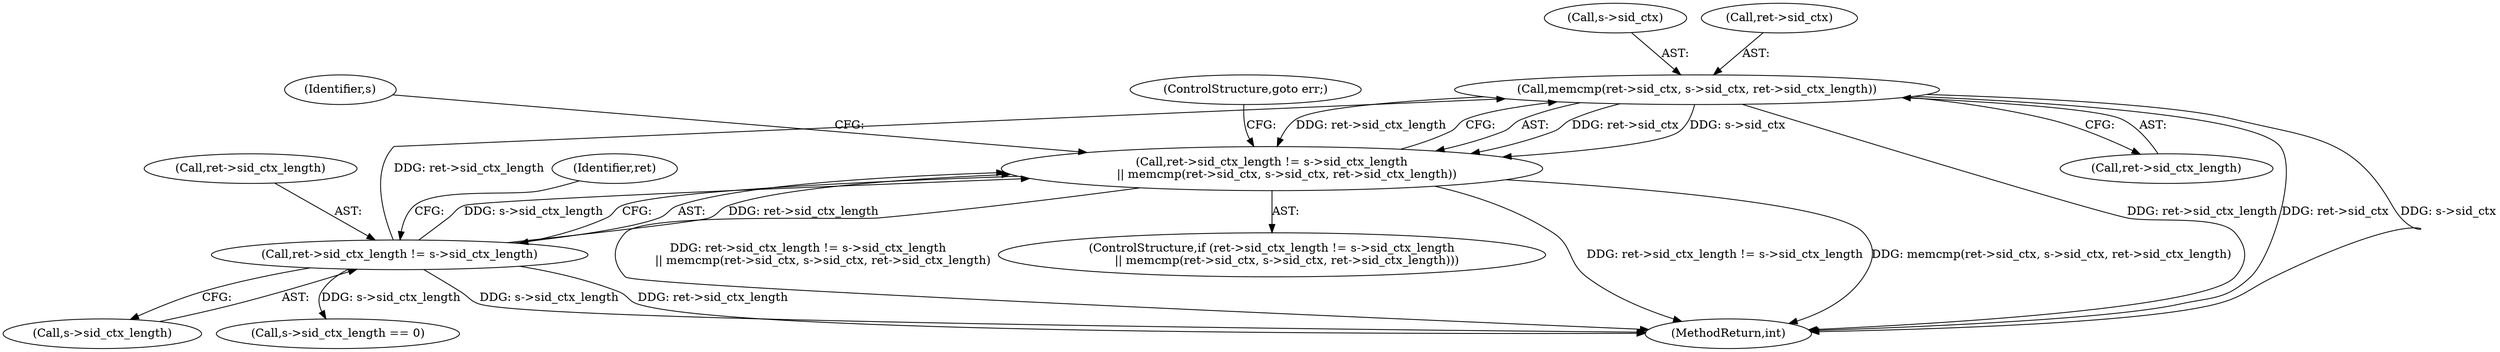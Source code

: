 digraph "0_openssl_a004e72b95835136d3f1ea90517f706c24c03da7_0@API" {
"1000337" [label="(Call,memcmp(ret->sid_ctx, s->sid_ctx, ret->sid_ctx_length))"];
"1000330" [label="(Call,ret->sid_ctx_length != s->sid_ctx_length)"];
"1000329" [label="(Call,ret->sid_ctx_length != s->sid_ctx_length\n        || memcmp(ret->sid_ctx, s->sid_ctx, ret->sid_ctx_length))"];
"1000328" [label="(ControlStructure,if (ret->sid_ctx_length != s->sid_ctx_length\n        || memcmp(ret->sid_ctx, s->sid_ctx, ret->sid_ctx_length)))"];
"1000516" [label="(MethodReturn,int)"];
"1000339" [label="(Identifier,ret)"];
"1000331" [label="(Call,ret->sid_ctx_length)"];
"1000344" [label="(Call,ret->sid_ctx_length)"];
"1000330" [label="(Call,ret->sid_ctx_length != s->sid_ctx_length)"];
"1000341" [label="(Call,s->sid_ctx)"];
"1000334" [label="(Call,s->sid_ctx_length)"];
"1000338" [label="(Call,ret->sid_ctx)"];
"1000353" [label="(Identifier,s)"];
"1000337" [label="(Call,memcmp(ret->sid_ctx, s->sid_ctx, ret->sid_ctx_length))"];
"1000348" [label="(ControlStructure,goto err;)"];
"1000329" [label="(Call,ret->sid_ctx_length != s->sid_ctx_length\n        || memcmp(ret->sid_ctx, s->sid_ctx, ret->sid_ctx_length))"];
"1000356" [label="(Call,s->sid_ctx_length == 0)"];
"1000337" -> "1000329"  [label="AST: "];
"1000337" -> "1000344"  [label="CFG: "];
"1000338" -> "1000337"  [label="AST: "];
"1000341" -> "1000337"  [label="AST: "];
"1000344" -> "1000337"  [label="AST: "];
"1000329" -> "1000337"  [label="CFG: "];
"1000337" -> "1000516"  [label="DDG: ret->sid_ctx_length"];
"1000337" -> "1000516"  [label="DDG: ret->sid_ctx"];
"1000337" -> "1000516"  [label="DDG: s->sid_ctx"];
"1000337" -> "1000329"  [label="DDG: ret->sid_ctx"];
"1000337" -> "1000329"  [label="DDG: s->sid_ctx"];
"1000337" -> "1000329"  [label="DDG: ret->sid_ctx_length"];
"1000330" -> "1000337"  [label="DDG: ret->sid_ctx_length"];
"1000330" -> "1000329"  [label="AST: "];
"1000330" -> "1000334"  [label="CFG: "];
"1000331" -> "1000330"  [label="AST: "];
"1000334" -> "1000330"  [label="AST: "];
"1000339" -> "1000330"  [label="CFG: "];
"1000329" -> "1000330"  [label="CFG: "];
"1000330" -> "1000516"  [label="DDG: s->sid_ctx_length"];
"1000330" -> "1000516"  [label="DDG: ret->sid_ctx_length"];
"1000330" -> "1000329"  [label="DDG: ret->sid_ctx_length"];
"1000330" -> "1000329"  [label="DDG: s->sid_ctx_length"];
"1000330" -> "1000356"  [label="DDG: s->sid_ctx_length"];
"1000329" -> "1000328"  [label="AST: "];
"1000348" -> "1000329"  [label="CFG: "];
"1000353" -> "1000329"  [label="CFG: "];
"1000329" -> "1000516"  [label="DDG: ret->sid_ctx_length != s->sid_ctx_length\n        || memcmp(ret->sid_ctx, s->sid_ctx, ret->sid_ctx_length)"];
"1000329" -> "1000516"  [label="DDG: ret->sid_ctx_length != s->sid_ctx_length"];
"1000329" -> "1000516"  [label="DDG: memcmp(ret->sid_ctx, s->sid_ctx, ret->sid_ctx_length)"];
}
